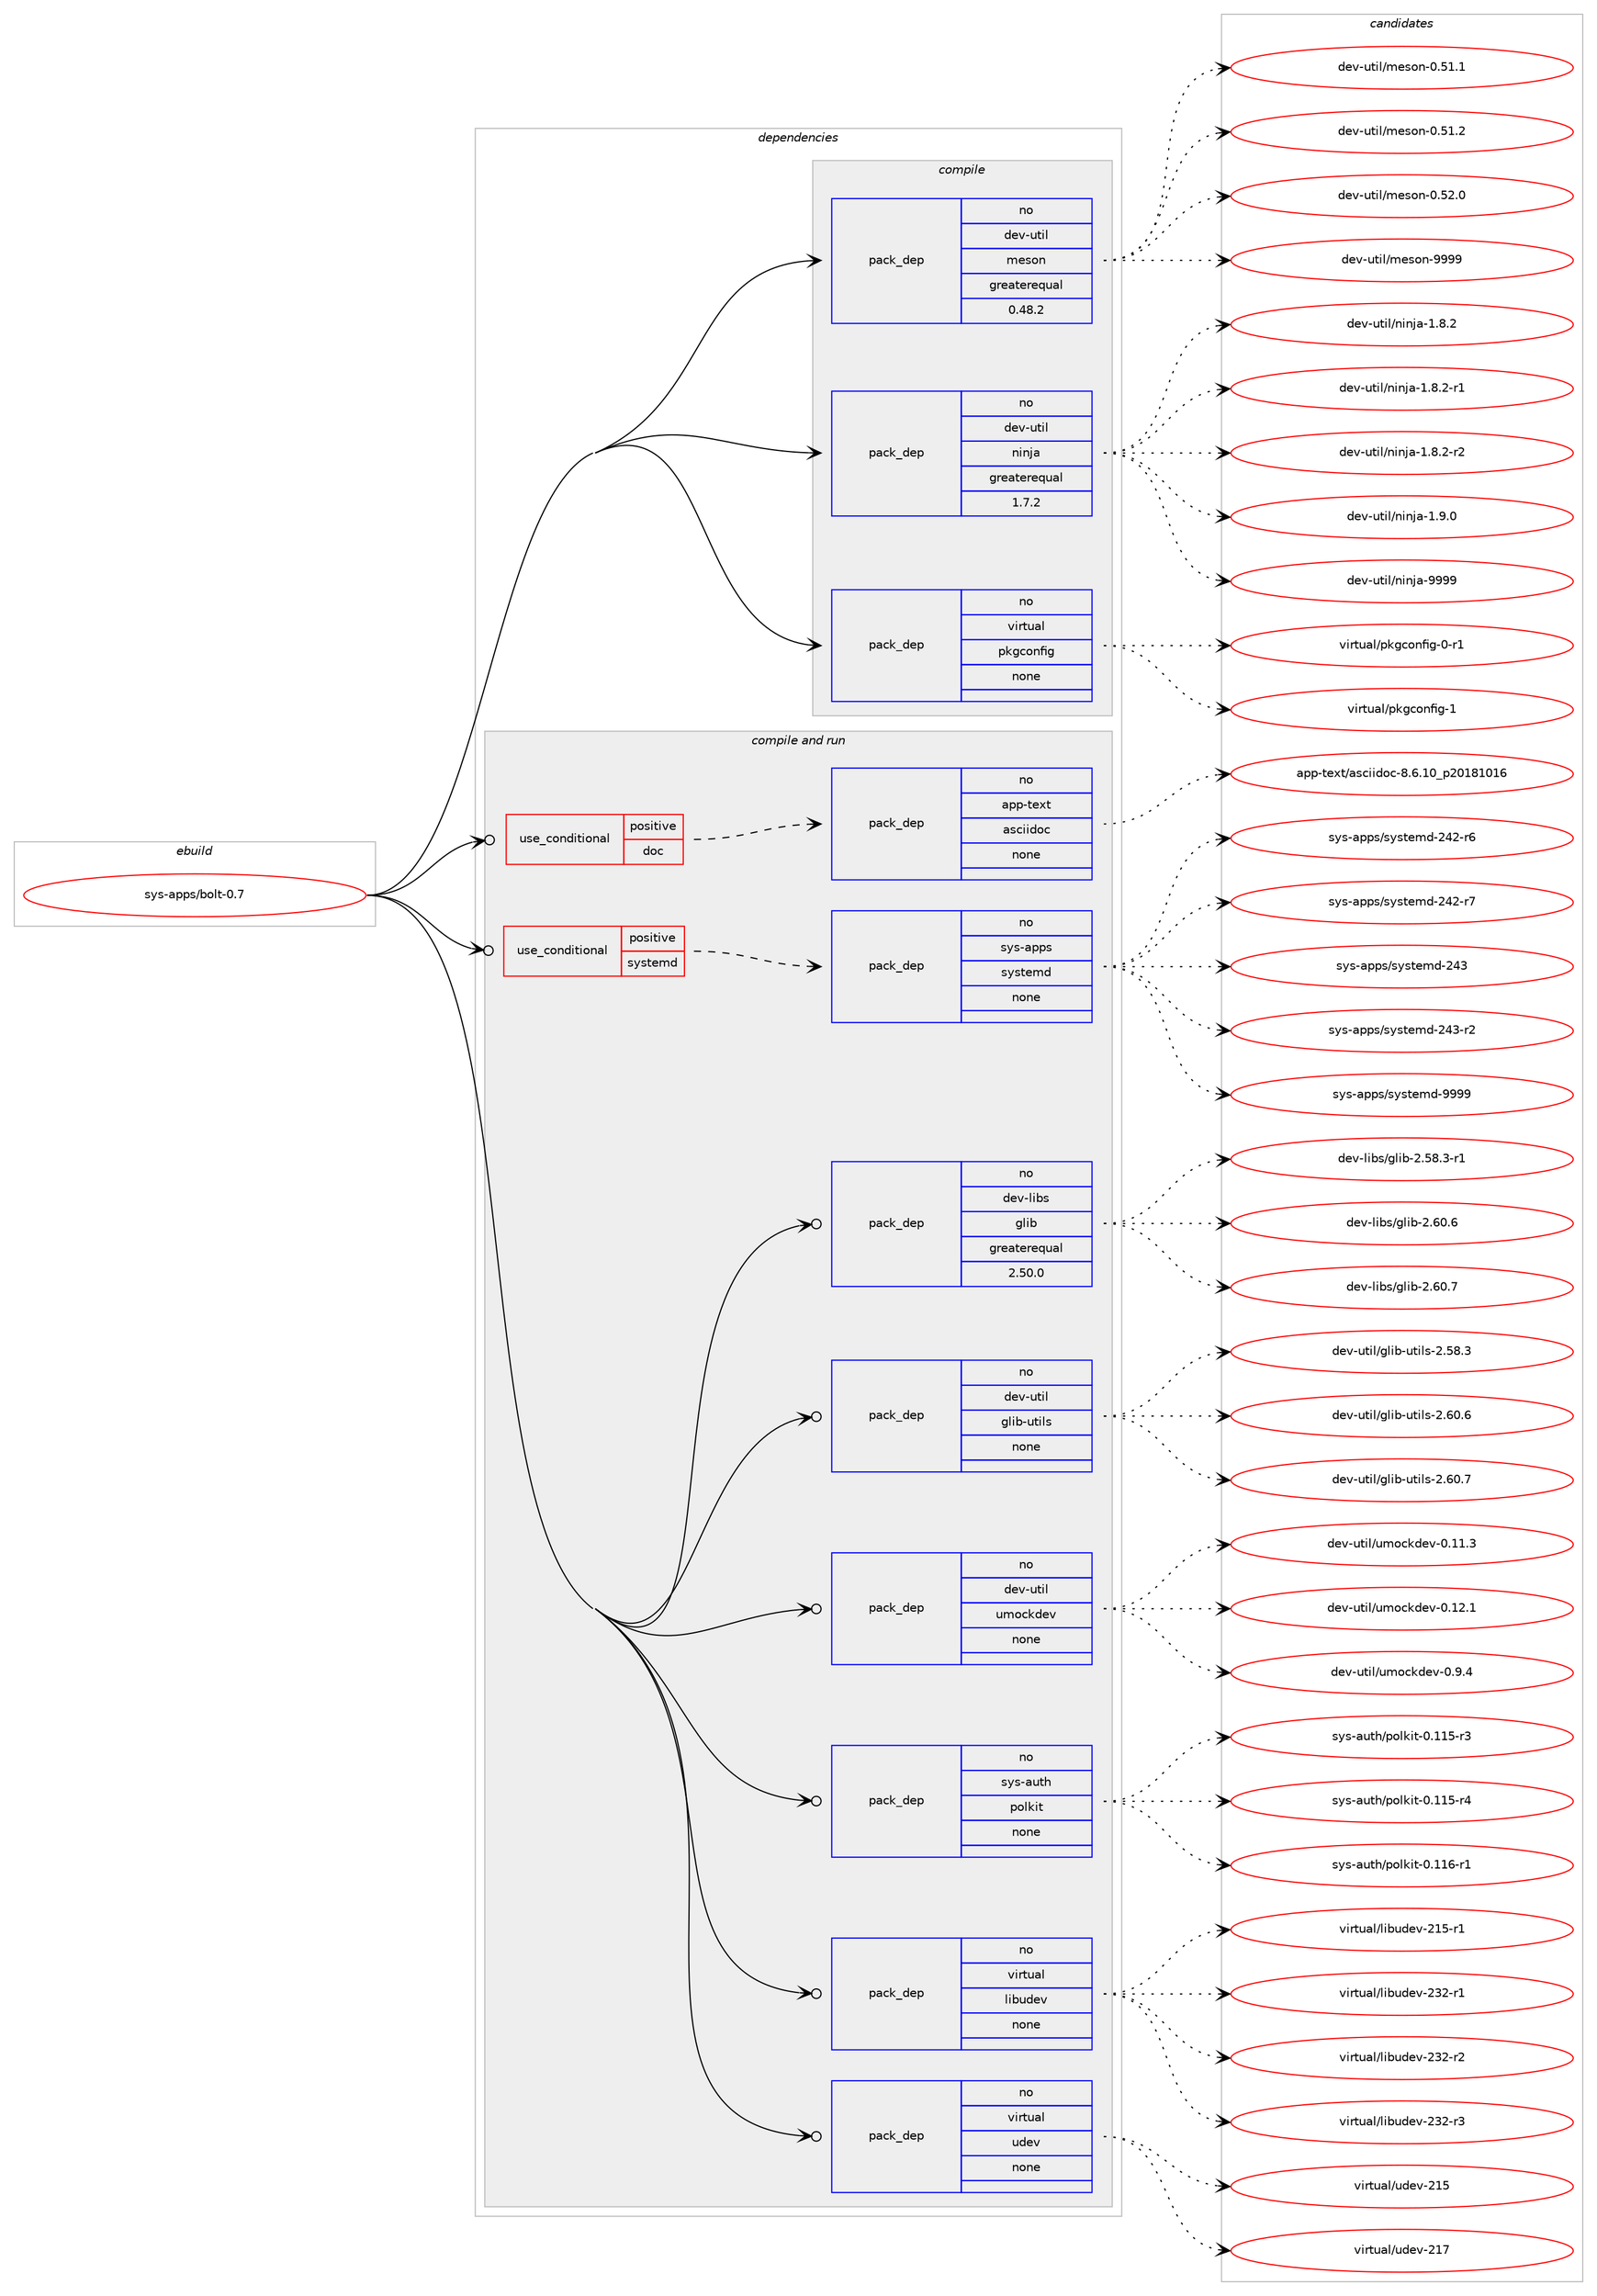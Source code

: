 digraph prolog {

# *************
# Graph options
# *************

newrank=true;
concentrate=true;
compound=true;
graph [rankdir=LR,fontname=Helvetica,fontsize=10,ranksep=1.5];#, ranksep=2.5, nodesep=0.2];
edge  [arrowhead=vee];
node  [fontname=Helvetica,fontsize=10];

# **********
# The ebuild
# **********

subgraph cluster_leftcol {
color=gray;
rank=same;
label=<<i>ebuild</i>>;
id [label="sys-apps/bolt-0.7", color=red, width=4, href="../sys-apps/bolt-0.7.svg"];
}

# ****************
# The dependencies
# ****************

subgraph cluster_midcol {
color=gray;
label=<<i>dependencies</i>>;
subgraph cluster_compile {
fillcolor="#eeeeee";
style=filled;
label=<<i>compile</i>>;
subgraph pack648150 {
dependency873737 [label=<<TABLE BORDER="0" CELLBORDER="1" CELLSPACING="0" CELLPADDING="4" WIDTH="220"><TR><TD ROWSPAN="6" CELLPADDING="30">pack_dep</TD></TR><TR><TD WIDTH="110">no</TD></TR><TR><TD>dev-util</TD></TR><TR><TD>meson</TD></TR><TR><TD>greaterequal</TD></TR><TR><TD>0.48.2</TD></TR></TABLE>>, shape=none, color=blue];
}
id:e -> dependency873737:w [weight=20,style="solid",arrowhead="vee"];
subgraph pack648151 {
dependency873738 [label=<<TABLE BORDER="0" CELLBORDER="1" CELLSPACING="0" CELLPADDING="4" WIDTH="220"><TR><TD ROWSPAN="6" CELLPADDING="30">pack_dep</TD></TR><TR><TD WIDTH="110">no</TD></TR><TR><TD>dev-util</TD></TR><TR><TD>ninja</TD></TR><TR><TD>greaterequal</TD></TR><TR><TD>1.7.2</TD></TR></TABLE>>, shape=none, color=blue];
}
id:e -> dependency873738:w [weight=20,style="solid",arrowhead="vee"];
subgraph pack648152 {
dependency873739 [label=<<TABLE BORDER="0" CELLBORDER="1" CELLSPACING="0" CELLPADDING="4" WIDTH="220"><TR><TD ROWSPAN="6" CELLPADDING="30">pack_dep</TD></TR><TR><TD WIDTH="110">no</TD></TR><TR><TD>virtual</TD></TR><TR><TD>pkgconfig</TD></TR><TR><TD>none</TD></TR><TR><TD></TD></TR></TABLE>>, shape=none, color=blue];
}
id:e -> dependency873739:w [weight=20,style="solid",arrowhead="vee"];
}
subgraph cluster_compileandrun {
fillcolor="#eeeeee";
style=filled;
label=<<i>compile and run</i>>;
subgraph cond210278 {
dependency873740 [label=<<TABLE BORDER="0" CELLBORDER="1" CELLSPACING="0" CELLPADDING="4"><TR><TD ROWSPAN="3" CELLPADDING="10">use_conditional</TD></TR><TR><TD>positive</TD></TR><TR><TD>doc</TD></TR></TABLE>>, shape=none, color=red];
subgraph pack648153 {
dependency873741 [label=<<TABLE BORDER="0" CELLBORDER="1" CELLSPACING="0" CELLPADDING="4" WIDTH="220"><TR><TD ROWSPAN="6" CELLPADDING="30">pack_dep</TD></TR><TR><TD WIDTH="110">no</TD></TR><TR><TD>app-text</TD></TR><TR><TD>asciidoc</TD></TR><TR><TD>none</TD></TR><TR><TD></TD></TR></TABLE>>, shape=none, color=blue];
}
dependency873740:e -> dependency873741:w [weight=20,style="dashed",arrowhead="vee"];
}
id:e -> dependency873740:w [weight=20,style="solid",arrowhead="odotvee"];
subgraph cond210279 {
dependency873742 [label=<<TABLE BORDER="0" CELLBORDER="1" CELLSPACING="0" CELLPADDING="4"><TR><TD ROWSPAN="3" CELLPADDING="10">use_conditional</TD></TR><TR><TD>positive</TD></TR><TR><TD>systemd</TD></TR></TABLE>>, shape=none, color=red];
subgraph pack648154 {
dependency873743 [label=<<TABLE BORDER="0" CELLBORDER="1" CELLSPACING="0" CELLPADDING="4" WIDTH="220"><TR><TD ROWSPAN="6" CELLPADDING="30">pack_dep</TD></TR><TR><TD WIDTH="110">no</TD></TR><TR><TD>sys-apps</TD></TR><TR><TD>systemd</TD></TR><TR><TD>none</TD></TR><TR><TD></TD></TR></TABLE>>, shape=none, color=blue];
}
dependency873742:e -> dependency873743:w [weight=20,style="dashed",arrowhead="vee"];
}
id:e -> dependency873742:w [weight=20,style="solid",arrowhead="odotvee"];
subgraph pack648155 {
dependency873744 [label=<<TABLE BORDER="0" CELLBORDER="1" CELLSPACING="0" CELLPADDING="4" WIDTH="220"><TR><TD ROWSPAN="6" CELLPADDING="30">pack_dep</TD></TR><TR><TD WIDTH="110">no</TD></TR><TR><TD>dev-libs</TD></TR><TR><TD>glib</TD></TR><TR><TD>greaterequal</TD></TR><TR><TD>2.50.0</TD></TR></TABLE>>, shape=none, color=blue];
}
id:e -> dependency873744:w [weight=20,style="solid",arrowhead="odotvee"];
subgraph pack648156 {
dependency873745 [label=<<TABLE BORDER="0" CELLBORDER="1" CELLSPACING="0" CELLPADDING="4" WIDTH="220"><TR><TD ROWSPAN="6" CELLPADDING="30">pack_dep</TD></TR><TR><TD WIDTH="110">no</TD></TR><TR><TD>dev-util</TD></TR><TR><TD>glib-utils</TD></TR><TR><TD>none</TD></TR><TR><TD></TD></TR></TABLE>>, shape=none, color=blue];
}
id:e -> dependency873745:w [weight=20,style="solid",arrowhead="odotvee"];
subgraph pack648157 {
dependency873746 [label=<<TABLE BORDER="0" CELLBORDER="1" CELLSPACING="0" CELLPADDING="4" WIDTH="220"><TR><TD ROWSPAN="6" CELLPADDING="30">pack_dep</TD></TR><TR><TD WIDTH="110">no</TD></TR><TR><TD>dev-util</TD></TR><TR><TD>umockdev</TD></TR><TR><TD>none</TD></TR><TR><TD></TD></TR></TABLE>>, shape=none, color=blue];
}
id:e -> dependency873746:w [weight=20,style="solid",arrowhead="odotvee"];
subgraph pack648158 {
dependency873747 [label=<<TABLE BORDER="0" CELLBORDER="1" CELLSPACING="0" CELLPADDING="4" WIDTH="220"><TR><TD ROWSPAN="6" CELLPADDING="30">pack_dep</TD></TR><TR><TD WIDTH="110">no</TD></TR><TR><TD>sys-auth</TD></TR><TR><TD>polkit</TD></TR><TR><TD>none</TD></TR><TR><TD></TD></TR></TABLE>>, shape=none, color=blue];
}
id:e -> dependency873747:w [weight=20,style="solid",arrowhead="odotvee"];
subgraph pack648159 {
dependency873748 [label=<<TABLE BORDER="0" CELLBORDER="1" CELLSPACING="0" CELLPADDING="4" WIDTH="220"><TR><TD ROWSPAN="6" CELLPADDING="30">pack_dep</TD></TR><TR><TD WIDTH="110">no</TD></TR><TR><TD>virtual</TD></TR><TR><TD>libudev</TD></TR><TR><TD>none</TD></TR><TR><TD></TD></TR></TABLE>>, shape=none, color=blue];
}
id:e -> dependency873748:w [weight=20,style="solid",arrowhead="odotvee"];
subgraph pack648160 {
dependency873749 [label=<<TABLE BORDER="0" CELLBORDER="1" CELLSPACING="0" CELLPADDING="4" WIDTH="220"><TR><TD ROWSPAN="6" CELLPADDING="30">pack_dep</TD></TR><TR><TD WIDTH="110">no</TD></TR><TR><TD>virtual</TD></TR><TR><TD>udev</TD></TR><TR><TD>none</TD></TR><TR><TD></TD></TR></TABLE>>, shape=none, color=blue];
}
id:e -> dependency873749:w [weight=20,style="solid",arrowhead="odotvee"];
}
subgraph cluster_run {
fillcolor="#eeeeee";
style=filled;
label=<<i>run</i>>;
}
}

# **************
# The candidates
# **************

subgraph cluster_choices {
rank=same;
color=gray;
label=<<i>candidates</i>>;

subgraph choice648150 {
color=black;
nodesep=1;
choice100101118451171161051084710910111511111045484653494649 [label="dev-util/meson-0.51.1", color=red, width=4,href="../dev-util/meson-0.51.1.svg"];
choice100101118451171161051084710910111511111045484653494650 [label="dev-util/meson-0.51.2", color=red, width=4,href="../dev-util/meson-0.51.2.svg"];
choice100101118451171161051084710910111511111045484653504648 [label="dev-util/meson-0.52.0", color=red, width=4,href="../dev-util/meson-0.52.0.svg"];
choice10010111845117116105108471091011151111104557575757 [label="dev-util/meson-9999", color=red, width=4,href="../dev-util/meson-9999.svg"];
dependency873737:e -> choice100101118451171161051084710910111511111045484653494649:w [style=dotted,weight="100"];
dependency873737:e -> choice100101118451171161051084710910111511111045484653494650:w [style=dotted,weight="100"];
dependency873737:e -> choice100101118451171161051084710910111511111045484653504648:w [style=dotted,weight="100"];
dependency873737:e -> choice10010111845117116105108471091011151111104557575757:w [style=dotted,weight="100"];
}
subgraph choice648151 {
color=black;
nodesep=1;
choice100101118451171161051084711010511010697454946564650 [label="dev-util/ninja-1.8.2", color=red, width=4,href="../dev-util/ninja-1.8.2.svg"];
choice1001011184511711610510847110105110106974549465646504511449 [label="dev-util/ninja-1.8.2-r1", color=red, width=4,href="../dev-util/ninja-1.8.2-r1.svg"];
choice1001011184511711610510847110105110106974549465646504511450 [label="dev-util/ninja-1.8.2-r2", color=red, width=4,href="../dev-util/ninja-1.8.2-r2.svg"];
choice100101118451171161051084711010511010697454946574648 [label="dev-util/ninja-1.9.0", color=red, width=4,href="../dev-util/ninja-1.9.0.svg"];
choice1001011184511711610510847110105110106974557575757 [label="dev-util/ninja-9999", color=red, width=4,href="../dev-util/ninja-9999.svg"];
dependency873738:e -> choice100101118451171161051084711010511010697454946564650:w [style=dotted,weight="100"];
dependency873738:e -> choice1001011184511711610510847110105110106974549465646504511449:w [style=dotted,weight="100"];
dependency873738:e -> choice1001011184511711610510847110105110106974549465646504511450:w [style=dotted,weight="100"];
dependency873738:e -> choice100101118451171161051084711010511010697454946574648:w [style=dotted,weight="100"];
dependency873738:e -> choice1001011184511711610510847110105110106974557575757:w [style=dotted,weight="100"];
}
subgraph choice648152 {
color=black;
nodesep=1;
choice11810511411611797108471121071039911111010210510345484511449 [label="virtual/pkgconfig-0-r1", color=red, width=4,href="../virtual/pkgconfig-0-r1.svg"];
choice1181051141161179710847112107103991111101021051034549 [label="virtual/pkgconfig-1", color=red, width=4,href="../virtual/pkgconfig-1.svg"];
dependency873739:e -> choice11810511411611797108471121071039911111010210510345484511449:w [style=dotted,weight="100"];
dependency873739:e -> choice1181051141161179710847112107103991111101021051034549:w [style=dotted,weight="100"];
}
subgraph choice648153 {
color=black;
nodesep=1;
choice97112112451161011201164797115991051051001119945564654464948951125048495649484954 [label="app-text/asciidoc-8.6.10_p20181016", color=red, width=4,href="../app-text/asciidoc-8.6.10_p20181016.svg"];
dependency873741:e -> choice97112112451161011201164797115991051051001119945564654464948951125048495649484954:w [style=dotted,weight="100"];
}
subgraph choice648154 {
color=black;
nodesep=1;
choice115121115459711211211547115121115116101109100455052504511454 [label="sys-apps/systemd-242-r6", color=red, width=4,href="../sys-apps/systemd-242-r6.svg"];
choice115121115459711211211547115121115116101109100455052504511455 [label="sys-apps/systemd-242-r7", color=red, width=4,href="../sys-apps/systemd-242-r7.svg"];
choice11512111545971121121154711512111511610110910045505251 [label="sys-apps/systemd-243", color=red, width=4,href="../sys-apps/systemd-243.svg"];
choice115121115459711211211547115121115116101109100455052514511450 [label="sys-apps/systemd-243-r2", color=red, width=4,href="../sys-apps/systemd-243-r2.svg"];
choice1151211154597112112115471151211151161011091004557575757 [label="sys-apps/systemd-9999", color=red, width=4,href="../sys-apps/systemd-9999.svg"];
dependency873743:e -> choice115121115459711211211547115121115116101109100455052504511454:w [style=dotted,weight="100"];
dependency873743:e -> choice115121115459711211211547115121115116101109100455052504511455:w [style=dotted,weight="100"];
dependency873743:e -> choice11512111545971121121154711512111511610110910045505251:w [style=dotted,weight="100"];
dependency873743:e -> choice115121115459711211211547115121115116101109100455052514511450:w [style=dotted,weight="100"];
dependency873743:e -> choice1151211154597112112115471151211151161011091004557575757:w [style=dotted,weight="100"];
}
subgraph choice648155 {
color=black;
nodesep=1;
choice10010111845108105981154710310810598455046535646514511449 [label="dev-libs/glib-2.58.3-r1", color=red, width=4,href="../dev-libs/glib-2.58.3-r1.svg"];
choice1001011184510810598115471031081059845504654484654 [label="dev-libs/glib-2.60.6", color=red, width=4,href="../dev-libs/glib-2.60.6.svg"];
choice1001011184510810598115471031081059845504654484655 [label="dev-libs/glib-2.60.7", color=red, width=4,href="../dev-libs/glib-2.60.7.svg"];
dependency873744:e -> choice10010111845108105981154710310810598455046535646514511449:w [style=dotted,weight="100"];
dependency873744:e -> choice1001011184510810598115471031081059845504654484654:w [style=dotted,weight="100"];
dependency873744:e -> choice1001011184510810598115471031081059845504654484655:w [style=dotted,weight="100"];
}
subgraph choice648156 {
color=black;
nodesep=1;
choice1001011184511711610510847103108105984511711610510811545504653564651 [label="dev-util/glib-utils-2.58.3", color=red, width=4,href="../dev-util/glib-utils-2.58.3.svg"];
choice1001011184511711610510847103108105984511711610510811545504654484654 [label="dev-util/glib-utils-2.60.6", color=red, width=4,href="../dev-util/glib-utils-2.60.6.svg"];
choice1001011184511711610510847103108105984511711610510811545504654484655 [label="dev-util/glib-utils-2.60.7", color=red, width=4,href="../dev-util/glib-utils-2.60.7.svg"];
dependency873745:e -> choice1001011184511711610510847103108105984511711610510811545504653564651:w [style=dotted,weight="100"];
dependency873745:e -> choice1001011184511711610510847103108105984511711610510811545504654484654:w [style=dotted,weight="100"];
dependency873745:e -> choice1001011184511711610510847103108105984511711610510811545504654484655:w [style=dotted,weight="100"];
}
subgraph choice648157 {
color=black;
nodesep=1;
choice10010111845117116105108471171091119910710010111845484649494651 [label="dev-util/umockdev-0.11.3", color=red, width=4,href="../dev-util/umockdev-0.11.3.svg"];
choice10010111845117116105108471171091119910710010111845484649504649 [label="dev-util/umockdev-0.12.1", color=red, width=4,href="../dev-util/umockdev-0.12.1.svg"];
choice100101118451171161051084711710911199107100101118454846574652 [label="dev-util/umockdev-0.9.4", color=red, width=4,href="../dev-util/umockdev-0.9.4.svg"];
dependency873746:e -> choice10010111845117116105108471171091119910710010111845484649494651:w [style=dotted,weight="100"];
dependency873746:e -> choice10010111845117116105108471171091119910710010111845484649504649:w [style=dotted,weight="100"];
dependency873746:e -> choice100101118451171161051084711710911199107100101118454846574652:w [style=dotted,weight="100"];
}
subgraph choice648158 {
color=black;
nodesep=1;
choice1151211154597117116104471121111081071051164548464949534511451 [label="sys-auth/polkit-0.115-r3", color=red, width=4,href="../sys-auth/polkit-0.115-r3.svg"];
choice1151211154597117116104471121111081071051164548464949534511452 [label="sys-auth/polkit-0.115-r4", color=red, width=4,href="../sys-auth/polkit-0.115-r4.svg"];
choice1151211154597117116104471121111081071051164548464949544511449 [label="sys-auth/polkit-0.116-r1", color=red, width=4,href="../sys-auth/polkit-0.116-r1.svg"];
dependency873747:e -> choice1151211154597117116104471121111081071051164548464949534511451:w [style=dotted,weight="100"];
dependency873747:e -> choice1151211154597117116104471121111081071051164548464949534511452:w [style=dotted,weight="100"];
dependency873747:e -> choice1151211154597117116104471121111081071051164548464949544511449:w [style=dotted,weight="100"];
}
subgraph choice648159 {
color=black;
nodesep=1;
choice118105114116117971084710810598117100101118455049534511449 [label="virtual/libudev-215-r1", color=red, width=4,href="../virtual/libudev-215-r1.svg"];
choice118105114116117971084710810598117100101118455051504511449 [label="virtual/libudev-232-r1", color=red, width=4,href="../virtual/libudev-232-r1.svg"];
choice118105114116117971084710810598117100101118455051504511450 [label="virtual/libudev-232-r2", color=red, width=4,href="../virtual/libudev-232-r2.svg"];
choice118105114116117971084710810598117100101118455051504511451 [label="virtual/libudev-232-r3", color=red, width=4,href="../virtual/libudev-232-r3.svg"];
dependency873748:e -> choice118105114116117971084710810598117100101118455049534511449:w [style=dotted,weight="100"];
dependency873748:e -> choice118105114116117971084710810598117100101118455051504511449:w [style=dotted,weight="100"];
dependency873748:e -> choice118105114116117971084710810598117100101118455051504511450:w [style=dotted,weight="100"];
dependency873748:e -> choice118105114116117971084710810598117100101118455051504511451:w [style=dotted,weight="100"];
}
subgraph choice648160 {
color=black;
nodesep=1;
choice118105114116117971084711710010111845504953 [label="virtual/udev-215", color=red, width=4,href="../virtual/udev-215.svg"];
choice118105114116117971084711710010111845504955 [label="virtual/udev-217", color=red, width=4,href="../virtual/udev-217.svg"];
dependency873749:e -> choice118105114116117971084711710010111845504953:w [style=dotted,weight="100"];
dependency873749:e -> choice118105114116117971084711710010111845504955:w [style=dotted,weight="100"];
}
}

}
